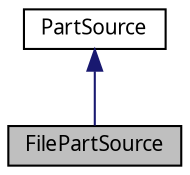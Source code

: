 digraph G
{
  bgcolor="transparent";
  edge [fontname="FreeSans.ttf",fontsize="10",labelfontname="FreeSans.ttf",labelfontsize="10"];
  node [fontname="FreeSans.ttf",fontsize="10",shape=record];
  Node1 [label="FilePartSource",height=0.2,width=0.4,color="black", fillcolor="grey75", style="filled" fontcolor="black"];
  Node2 -> Node1 [dir=back,color="midnightblue",fontsize="10",style="solid",fontname="FreeSans.ttf"];
  Node2 [label="PartSource",height=0.2,width=0.4,color="black",URL="$interfacecom_1_1bluevia_1_1android_1_1commons_1_1connector_1_1http_1_1multipart_1_1_part_source.html"];
}
